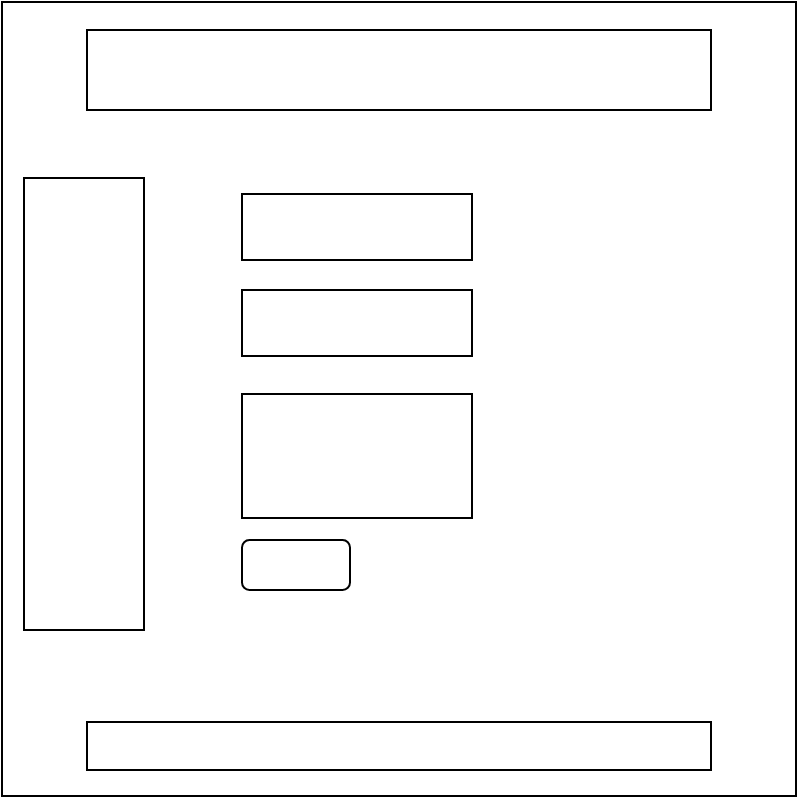 <mxfile version="22.1.11" type="github">
  <diagram name="Page-1" id="2bnEpL4pz7nwndURoEGw">
    <mxGraphModel dx="282" dy="587" grid="0" gridSize="10" guides="1" tooltips="1" connect="1" arrows="1" fold="1" page="0" pageScale="1" pageWidth="850" pageHeight="1100" math="0" shadow="0">
      <root>
        <mxCell id="0" />
        <mxCell id="1" parent="0" />
        <mxCell id="gCYEzIcZGM7z1Gggyq7X-1" value="" style="whiteSpace=wrap;html=1;aspect=fixed;fontSize=16;" vertex="1" parent="1">
          <mxGeometry x="18" y="18" width="397" height="397" as="geometry" />
        </mxCell>
        <mxCell id="gCYEzIcZGM7z1Gggyq7X-2" value="" style="rounded=0;whiteSpace=wrap;html=1;fontSize=16;" vertex="1" parent="1">
          <mxGeometry x="60.5" y="32" width="312" height="40" as="geometry" />
        </mxCell>
        <mxCell id="gCYEzIcZGM7z1Gggyq7X-3" value="" style="rounded=0;whiteSpace=wrap;html=1;fontSize=16;" vertex="1" parent="1">
          <mxGeometry x="60.5" y="378" width="312" height="24" as="geometry" />
        </mxCell>
        <mxCell id="gCYEzIcZGM7z1Gggyq7X-4" value="" style="rounded=0;whiteSpace=wrap;html=1;fontSize=16;rotation=90;" vertex="1" parent="1">
          <mxGeometry x="-54" y="189" width="226" height="60" as="geometry" />
        </mxCell>
        <mxCell id="gCYEzIcZGM7z1Gggyq7X-5" value="" style="rounded=0;whiteSpace=wrap;html=1;fontSize=16;" vertex="1" parent="1">
          <mxGeometry x="138" y="114" width="115" height="33" as="geometry" />
        </mxCell>
        <mxCell id="gCYEzIcZGM7z1Gggyq7X-6" value="" style="rounded=0;whiteSpace=wrap;html=1;fontSize=16;" vertex="1" parent="1">
          <mxGeometry x="138" y="162" width="115" height="33" as="geometry" />
        </mxCell>
        <mxCell id="gCYEzIcZGM7z1Gggyq7X-7" value="" style="rounded=0;whiteSpace=wrap;html=1;fontSize=16;" vertex="1" parent="1">
          <mxGeometry x="138" y="214" width="115" height="62" as="geometry" />
        </mxCell>
        <mxCell id="gCYEzIcZGM7z1Gggyq7X-8" value="" style="rounded=1;whiteSpace=wrap;html=1;fontSize=16;" vertex="1" parent="1">
          <mxGeometry x="138" y="287" width="54" height="25" as="geometry" />
        </mxCell>
      </root>
    </mxGraphModel>
  </diagram>
</mxfile>
